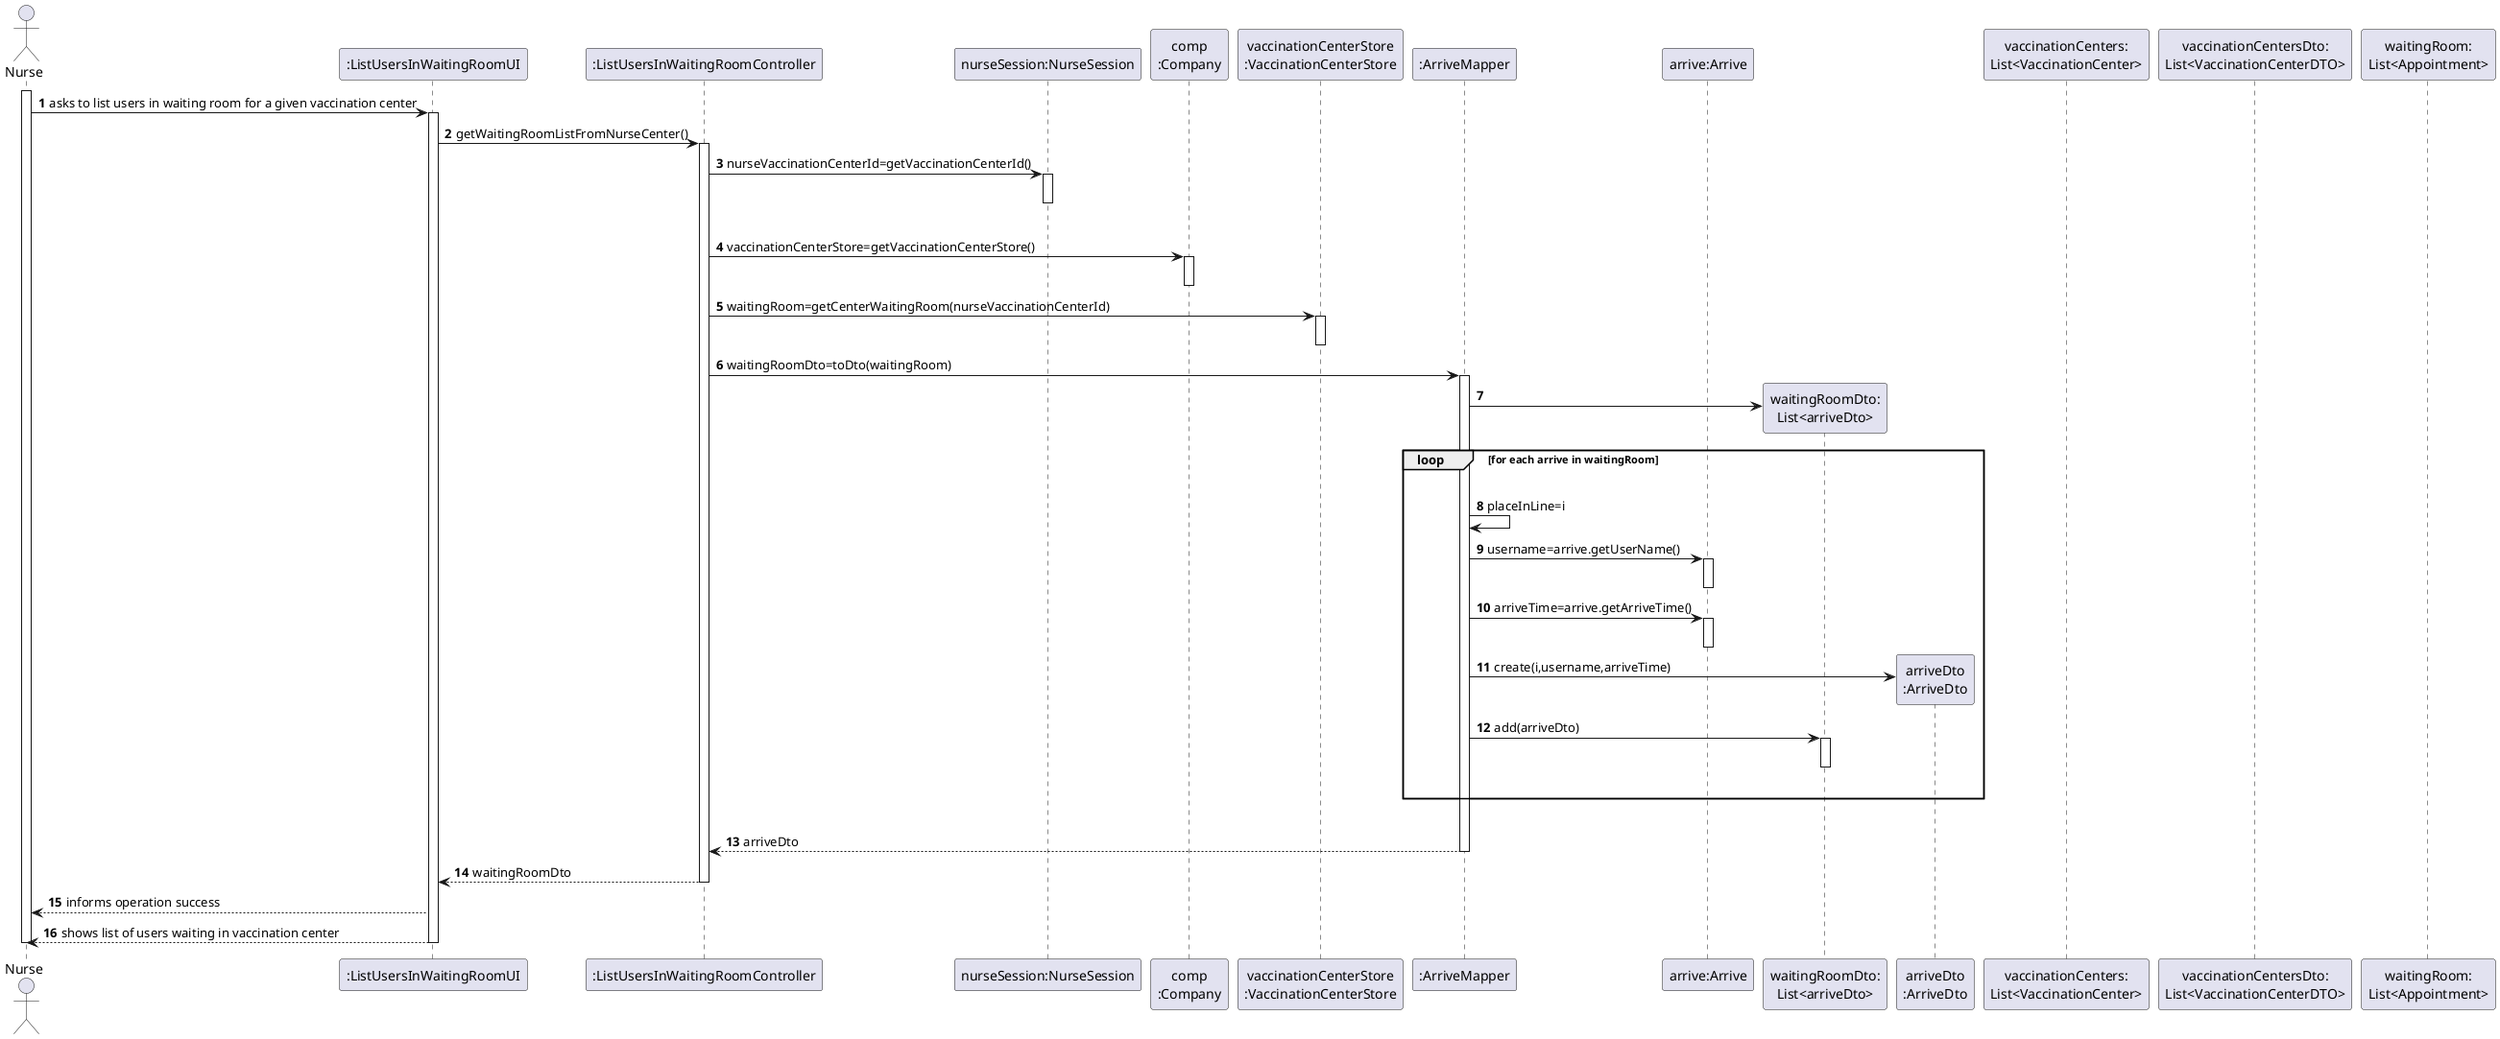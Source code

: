 @startuml
autonumber
'hide footbox
actor "Nurse" as NURSE

participant ":ListUsersInWaitingRoomUI" as UI
participant ":ListUsersInWaitingRoomController" as CTRL
participant "nurseSession:NurseSession" as FAC
participant "comp\n:Company" as COMP
participant "vaccinationCenterStore\n:VaccinationCenterStore" as VACS
participant ":ArriveMapper" as ARRM
participant "arrive:Arrive" as ARR

activate NURSE
NURSE -> UI : asks to list users in waiting room for a given vaccination center
activate UI

UI -> CTRL : getWaitingRoomListFromNurseCenter()
activate CTRL
CTRL -> FAC : nurseVaccinationCenterId=getVaccinationCenterId()
activate FAC
deactivate FAC
|||

CTRL -> COMP : vaccinationCenterStore=getVaccinationCenterStore()
activate COMP
deactivate

CTRL -> VACS : waitingRoom=getCenterWaitingRoom(nurseVaccinationCenterId)
activate VACS
deactivate VACS

CTRL -> ARRM : waitingRoomDto=toDto(waitingRoom)
activate ARRM

create "waitingRoomDto:\nList<arriveDto>" as WAITDTO

ARRM -> WAITDTO

loop for each arrive in waitingRoom
|||
  ARRM -> ARRM : placeInLine=i
  ARRM -> ARR : username=arrive.getUserName()
  activate ARR
  deactivate ARR
  ARRM -> ARR : arriveTime=arrive.getArriveTime()
  activate ARR
  deactivate ARR

  create "arriveDto\n:ArriveDto" as APODTO
  ARRM -> APODTO : create(i,username,arriveTime)

  ARRM -> WAITDTO : add(arriveDto)
  activate WAITDTO
  deactivate WAITDTO
|||
end

|||
ARRM --> CTRL : arriveDto 

deactivate ARRM

CTRL --> UI: waitingRoomDto

deactivate COMP
deactivate CTRL
UI --> NURSE : informs operation success
UI --> NURSE: shows list of users waiting in vaccination center
deactivate UI

deactivate UI
deactivate CTRL
deactivate NURSE

participant "vaccinationCenters:\nList<VaccinationCenter>"
participant "vaccinationCentersDto:\nList<VaccinationCenterDTO>"
participant "waitingRoom:\nList<Appointment>"

@enduml
